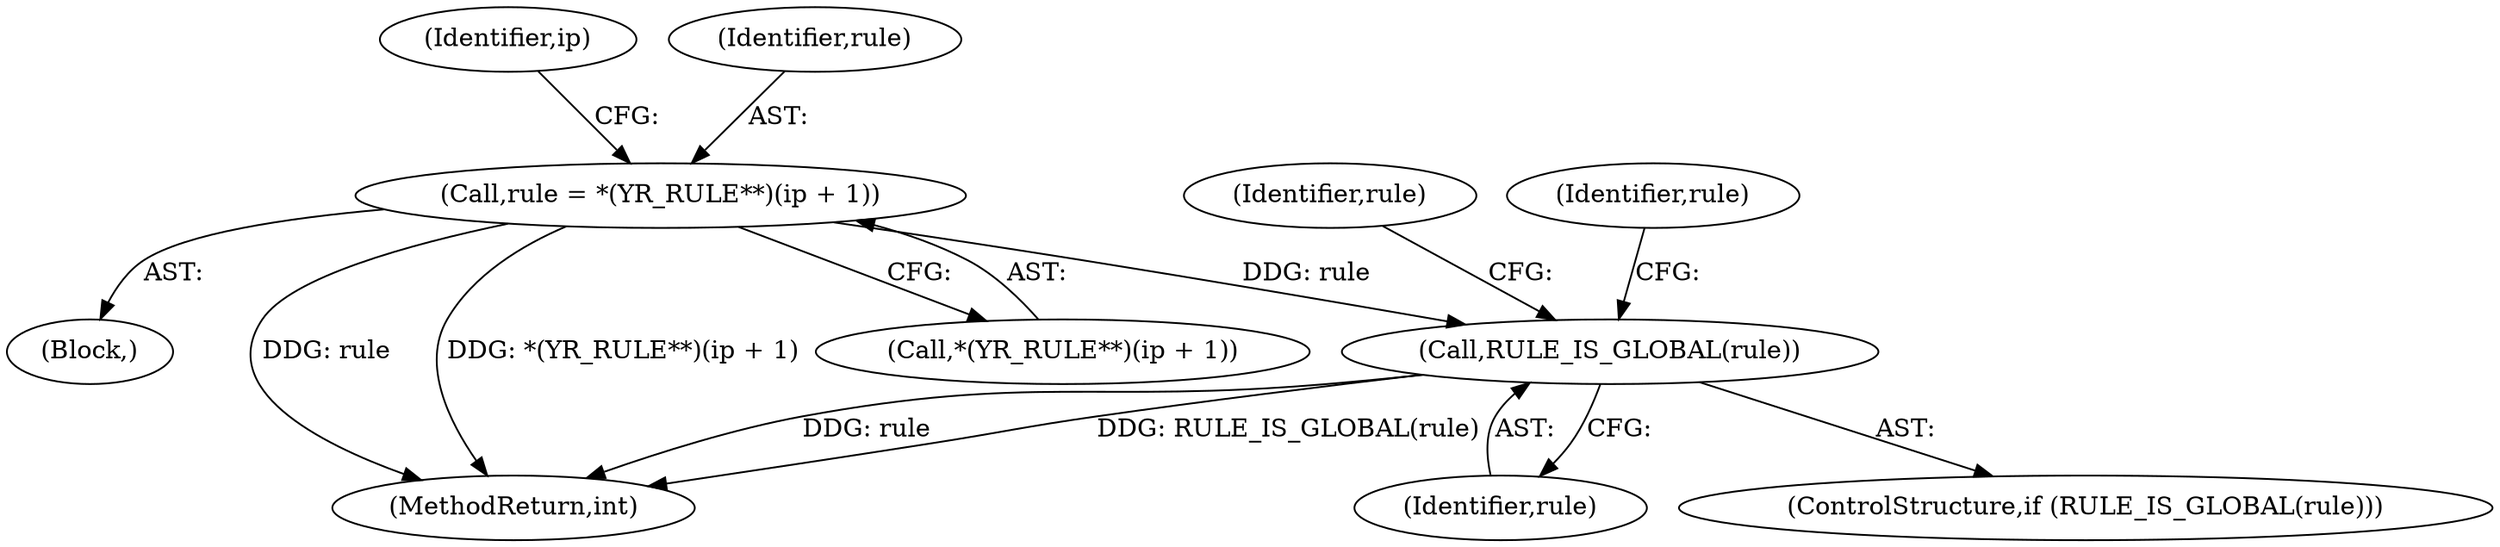 digraph "0_yara_053e67e3ec81cc9268ce30eaf0d6663d8639ed1e@pointer" {
"1000790" [label="(Call,RULE_IS_GLOBAL(rule))"];
"1000761" [label="(Call,rule = *(YR_RULE**)(ip + 1))"];
"1000789" [label="(ControlStructure,if (RULE_IS_GLOBAL(rule)))"];
"1000763" [label="(Call,*(YR_RULE**)(ip + 1))"];
"1000770" [label="(Identifier,ip)"];
"1000761" [label="(Call,rule = *(YR_RULE**)(ip + 1))"];
"1000791" [label="(Identifier,rule)"];
"1000790" [label="(Call,RULE_IS_GLOBAL(rule))"];
"1000762" [label="(Identifier,rule)"];
"1000803" [label="(Identifier,rule)"];
"1000192" [label="(Block,)"];
"1002727" [label="(MethodReturn,int)"];
"1000796" [label="(Identifier,rule)"];
"1000790" -> "1000789"  [label="AST: "];
"1000790" -> "1000791"  [label="CFG: "];
"1000791" -> "1000790"  [label="AST: "];
"1000796" -> "1000790"  [label="CFG: "];
"1000803" -> "1000790"  [label="CFG: "];
"1000790" -> "1002727"  [label="DDG: rule"];
"1000790" -> "1002727"  [label="DDG: RULE_IS_GLOBAL(rule)"];
"1000761" -> "1000790"  [label="DDG: rule"];
"1000761" -> "1000192"  [label="AST: "];
"1000761" -> "1000763"  [label="CFG: "];
"1000762" -> "1000761"  [label="AST: "];
"1000763" -> "1000761"  [label="AST: "];
"1000770" -> "1000761"  [label="CFG: "];
"1000761" -> "1002727"  [label="DDG: rule"];
"1000761" -> "1002727"  [label="DDG: *(YR_RULE**)(ip + 1)"];
}
